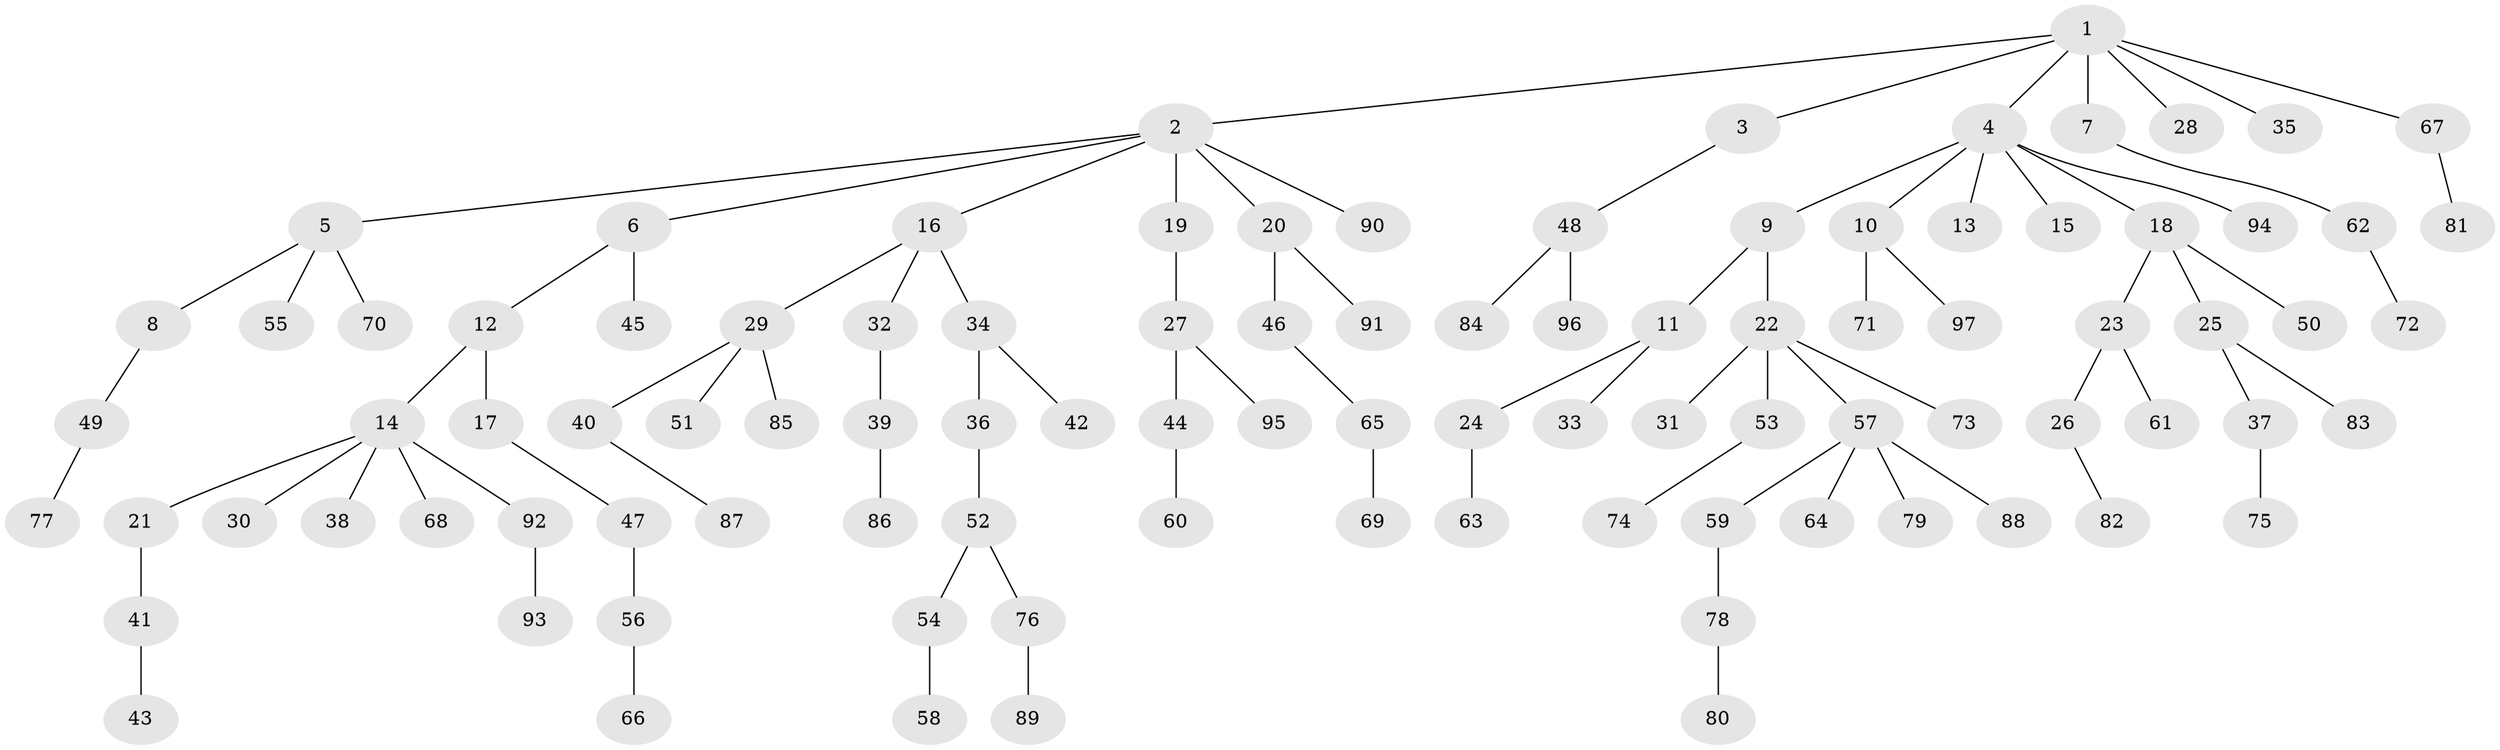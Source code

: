 // Generated by graph-tools (version 1.1) at 2025/02/03/09/25 03:02:22]
// undirected, 97 vertices, 96 edges
graph export_dot {
graph [start="1"]
  node [color=gray90,style=filled];
  1;
  2;
  3;
  4;
  5;
  6;
  7;
  8;
  9;
  10;
  11;
  12;
  13;
  14;
  15;
  16;
  17;
  18;
  19;
  20;
  21;
  22;
  23;
  24;
  25;
  26;
  27;
  28;
  29;
  30;
  31;
  32;
  33;
  34;
  35;
  36;
  37;
  38;
  39;
  40;
  41;
  42;
  43;
  44;
  45;
  46;
  47;
  48;
  49;
  50;
  51;
  52;
  53;
  54;
  55;
  56;
  57;
  58;
  59;
  60;
  61;
  62;
  63;
  64;
  65;
  66;
  67;
  68;
  69;
  70;
  71;
  72;
  73;
  74;
  75;
  76;
  77;
  78;
  79;
  80;
  81;
  82;
  83;
  84;
  85;
  86;
  87;
  88;
  89;
  90;
  91;
  92;
  93;
  94;
  95;
  96;
  97;
  1 -- 2;
  1 -- 3;
  1 -- 4;
  1 -- 7;
  1 -- 28;
  1 -- 35;
  1 -- 67;
  2 -- 5;
  2 -- 6;
  2 -- 16;
  2 -- 19;
  2 -- 20;
  2 -- 90;
  3 -- 48;
  4 -- 9;
  4 -- 10;
  4 -- 13;
  4 -- 15;
  4 -- 18;
  4 -- 94;
  5 -- 8;
  5 -- 55;
  5 -- 70;
  6 -- 12;
  6 -- 45;
  7 -- 62;
  8 -- 49;
  9 -- 11;
  9 -- 22;
  10 -- 71;
  10 -- 97;
  11 -- 24;
  11 -- 33;
  12 -- 14;
  12 -- 17;
  14 -- 21;
  14 -- 30;
  14 -- 38;
  14 -- 68;
  14 -- 92;
  16 -- 29;
  16 -- 32;
  16 -- 34;
  17 -- 47;
  18 -- 23;
  18 -- 25;
  18 -- 50;
  19 -- 27;
  20 -- 46;
  20 -- 91;
  21 -- 41;
  22 -- 31;
  22 -- 53;
  22 -- 57;
  22 -- 73;
  23 -- 26;
  23 -- 61;
  24 -- 63;
  25 -- 37;
  25 -- 83;
  26 -- 82;
  27 -- 44;
  27 -- 95;
  29 -- 40;
  29 -- 51;
  29 -- 85;
  32 -- 39;
  34 -- 36;
  34 -- 42;
  36 -- 52;
  37 -- 75;
  39 -- 86;
  40 -- 87;
  41 -- 43;
  44 -- 60;
  46 -- 65;
  47 -- 56;
  48 -- 84;
  48 -- 96;
  49 -- 77;
  52 -- 54;
  52 -- 76;
  53 -- 74;
  54 -- 58;
  56 -- 66;
  57 -- 59;
  57 -- 64;
  57 -- 79;
  57 -- 88;
  59 -- 78;
  62 -- 72;
  65 -- 69;
  67 -- 81;
  76 -- 89;
  78 -- 80;
  92 -- 93;
}
